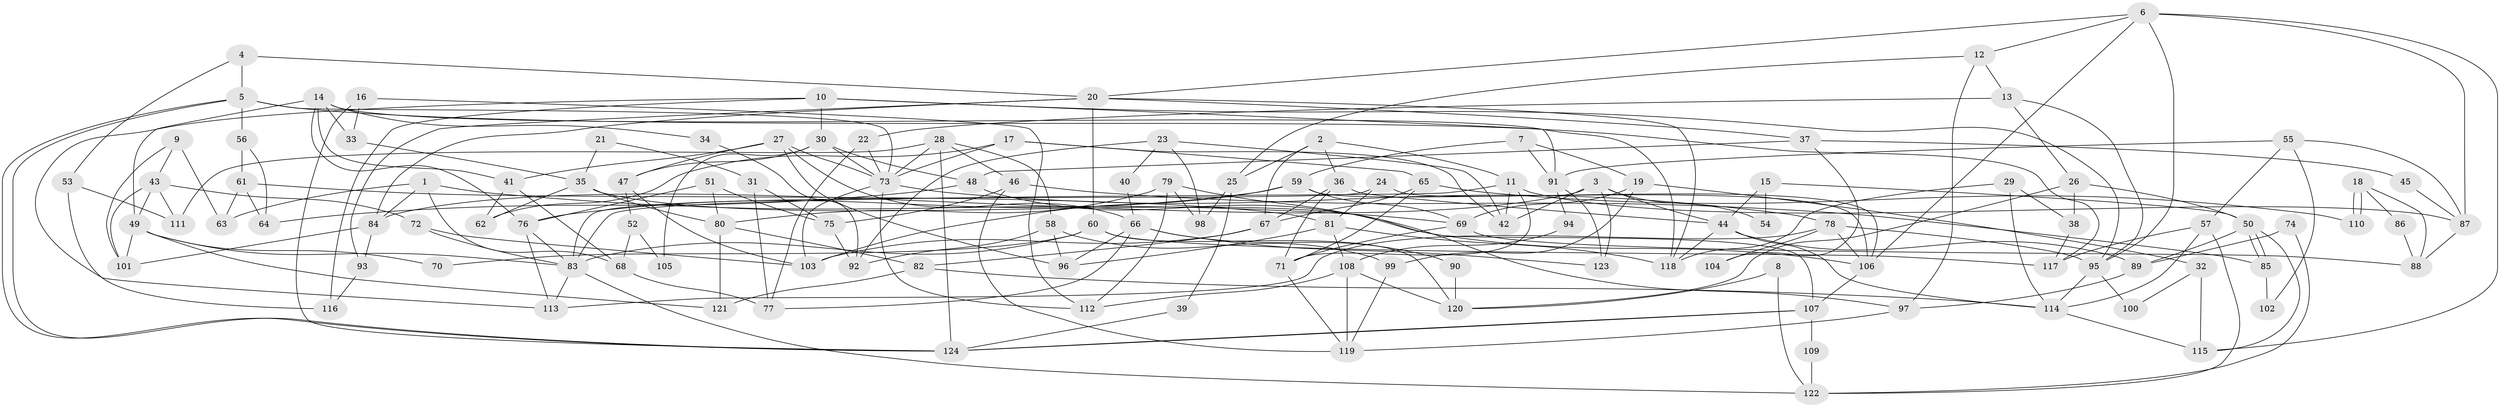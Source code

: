 // coarse degree distribution, {5: 0.18, 11: 0.06, 7: 0.04, 8: 0.12, 4: 0.16, 10: 0.02, 9: 0.1, 14: 0.02, 3: 0.1, 2: 0.14, 6: 0.04, 12: 0.02}
// Generated by graph-tools (version 1.1) at 2025/50/03/04/25 22:50:58]
// undirected, 124 vertices, 248 edges
graph export_dot {
  node [color=gray90,style=filled];
  1;
  2;
  3;
  4;
  5;
  6;
  7;
  8;
  9;
  10;
  11;
  12;
  13;
  14;
  15;
  16;
  17;
  18;
  19;
  20;
  21;
  22;
  23;
  24;
  25;
  26;
  27;
  28;
  29;
  30;
  31;
  32;
  33;
  34;
  35;
  36;
  37;
  38;
  39;
  40;
  41;
  42;
  43;
  44;
  45;
  46;
  47;
  48;
  49;
  50;
  51;
  52;
  53;
  54;
  55;
  56;
  57;
  58;
  59;
  60;
  61;
  62;
  63;
  64;
  65;
  66;
  67;
  68;
  69;
  70;
  71;
  72;
  73;
  74;
  75;
  76;
  77;
  78;
  79;
  80;
  81;
  82;
  83;
  84;
  85;
  86;
  87;
  88;
  89;
  90;
  91;
  92;
  93;
  94;
  95;
  96;
  97;
  98;
  99;
  100;
  101;
  102;
  103;
  104;
  105;
  106;
  107;
  108;
  109;
  110;
  111;
  112;
  113;
  114;
  115;
  116;
  117;
  118;
  119;
  120;
  121;
  122;
  123;
  124;
  1 -- 84;
  1 -- 69;
  1 -- 63;
  1 -- 68;
  2 -- 36;
  2 -- 67;
  2 -- 11;
  2 -- 25;
  3 -- 42;
  3 -- 44;
  3 -- 54;
  3 -- 84;
  3 -- 123;
  4 -- 20;
  4 -- 5;
  4 -- 53;
  5 -- 73;
  5 -- 124;
  5 -- 124;
  5 -- 56;
  5 -- 117;
  6 -- 106;
  6 -- 95;
  6 -- 12;
  6 -- 20;
  6 -- 87;
  6 -- 115;
  7 -- 19;
  7 -- 91;
  7 -- 59;
  8 -- 122;
  8 -- 120;
  9 -- 101;
  9 -- 43;
  9 -- 63;
  10 -- 91;
  10 -- 95;
  10 -- 30;
  10 -- 113;
  10 -- 116;
  11 -- 83;
  11 -- 42;
  11 -- 71;
  11 -- 87;
  12 -- 97;
  12 -- 13;
  12 -- 25;
  13 -- 22;
  13 -- 26;
  13 -- 95;
  14 -- 49;
  14 -- 76;
  14 -- 33;
  14 -- 34;
  14 -- 41;
  14 -- 118;
  15 -- 50;
  15 -- 44;
  15 -- 54;
  16 -- 124;
  16 -- 112;
  16 -- 33;
  17 -- 73;
  17 -- 65;
  17 -- 42;
  17 -- 62;
  18 -- 88;
  18 -- 110;
  18 -- 110;
  18 -- 86;
  19 -- 69;
  19 -- 99;
  19 -- 32;
  20 -- 84;
  20 -- 37;
  20 -- 60;
  20 -- 93;
  20 -- 118;
  21 -- 31;
  21 -- 35;
  22 -- 77;
  22 -- 73;
  23 -- 42;
  23 -- 98;
  23 -- 40;
  23 -- 92;
  24 -- 106;
  24 -- 81;
  24 -- 83;
  25 -- 39;
  25 -- 98;
  26 -- 38;
  26 -- 50;
  26 -- 120;
  27 -- 96;
  27 -- 41;
  27 -- 47;
  27 -- 66;
  27 -- 73;
  28 -- 73;
  28 -- 124;
  28 -- 46;
  28 -- 58;
  28 -- 111;
  29 -- 114;
  29 -- 118;
  29 -- 38;
  30 -- 73;
  30 -- 47;
  30 -- 48;
  30 -- 105;
  31 -- 77;
  31 -- 75;
  32 -- 115;
  32 -- 100;
  33 -- 35;
  34 -- 92;
  35 -- 106;
  35 -- 62;
  35 -- 80;
  36 -- 67;
  36 -- 44;
  36 -- 71;
  37 -- 48;
  37 -- 45;
  37 -- 104;
  38 -- 117;
  39 -- 124;
  40 -- 66;
  41 -- 62;
  41 -- 68;
  43 -- 49;
  43 -- 111;
  43 -- 72;
  43 -- 101;
  44 -- 118;
  44 -- 114;
  44 -- 89;
  45 -- 87;
  46 -- 119;
  46 -- 75;
  46 -- 85;
  47 -- 52;
  47 -- 103;
  48 -- 64;
  48 -- 97;
  49 -- 83;
  49 -- 121;
  49 -- 70;
  49 -- 101;
  50 -- 85;
  50 -- 85;
  50 -- 89;
  50 -- 115;
  51 -- 80;
  51 -- 76;
  51 -- 75;
  52 -- 68;
  52 -- 105;
  53 -- 116;
  53 -- 111;
  55 -- 57;
  55 -- 87;
  55 -- 91;
  55 -- 102;
  56 -- 61;
  56 -- 64;
  57 -- 117;
  57 -- 114;
  57 -- 122;
  58 -- 92;
  58 -- 96;
  58 -- 99;
  59 -- 103;
  59 -- 69;
  59 -- 76;
  59 -- 106;
  60 -- 83;
  60 -- 70;
  60 -- 117;
  60 -- 120;
  61 -- 81;
  61 -- 63;
  61 -- 64;
  65 -- 71;
  65 -- 67;
  65 -- 110;
  66 -- 96;
  66 -- 77;
  66 -- 90;
  66 -- 123;
  67 -- 82;
  67 -- 103;
  68 -- 77;
  69 -- 71;
  69 -- 88;
  71 -- 119;
  72 -- 83;
  72 -- 103;
  73 -- 103;
  73 -- 78;
  73 -- 112;
  74 -- 89;
  74 -- 122;
  75 -- 92;
  76 -- 83;
  76 -- 113;
  78 -- 113;
  78 -- 95;
  78 -- 104;
  78 -- 106;
  79 -- 107;
  79 -- 112;
  79 -- 80;
  79 -- 98;
  80 -- 82;
  80 -- 121;
  81 -- 118;
  81 -- 108;
  81 -- 96;
  82 -- 114;
  82 -- 121;
  83 -- 113;
  83 -- 122;
  84 -- 101;
  84 -- 93;
  85 -- 102;
  86 -- 88;
  87 -- 88;
  89 -- 97;
  90 -- 120;
  91 -- 123;
  91 -- 94;
  93 -- 116;
  94 -- 108;
  95 -- 100;
  95 -- 114;
  97 -- 119;
  99 -- 119;
  106 -- 107;
  107 -- 124;
  107 -- 124;
  107 -- 109;
  108 -- 119;
  108 -- 120;
  108 -- 112;
  109 -- 122;
  114 -- 115;
}
